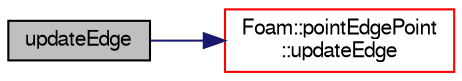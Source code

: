 digraph "updateEdge"
{
  bgcolor="transparent";
  edge [fontname="FreeSans",fontsize="10",labelfontname="FreeSans",labelfontsize="10"];
  node [fontname="FreeSans",fontsize="10",shape=record];
  rankdir="LR";
  Node272 [label="updateEdge",height=0.2,width=0.4,color="black", fillcolor="grey75", style="filled", fontcolor="black"];
  Node272 -> Node273 [color="midnightblue",fontsize="10",style="solid",fontname="FreeSans"];
  Node273 [label="Foam::pointEdgePoint\l::updateEdge",height=0.2,width=0.4,color="red",URL="$a24850.html#aedc0386af93b55819ff8b525e1dd89ae",tooltip="Influence of point on edge. "];
}
